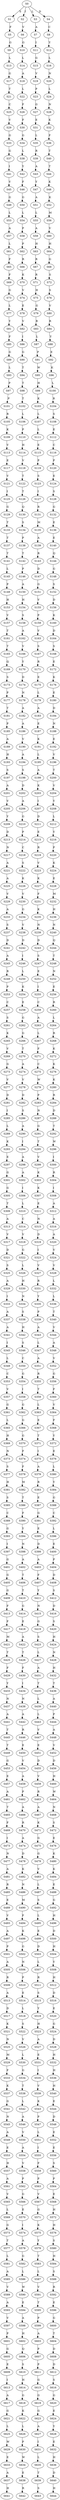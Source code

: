 strict digraph  {
	S0 -> S1 [ label = S ];
	S0 -> S2 [ label = I ];
	S0 -> S3 [ label = L ];
	S0 -> S4 [ label = D ];
	S1 -> S5 [ label = F ];
	S2 -> S6 [ label = V ];
	S3 -> S7 [ label = A ];
	S4 -> S8 [ label = C ];
	S5 -> S9 [ label = G ];
	S6 -> S10 [ label = G ];
	S7 -> S11 [ label = I ];
	S8 -> S12 [ label = Y ];
	S9 -> S13 [ label = L ];
	S10 -> S14 [ label = L ];
	S11 -> S15 [ label = G ];
	S12 -> S16 [ label = L ];
	S13 -> S17 [ label = G ];
	S14 -> S18 [ label = A ];
	S15 -> S19 [ label = V ];
	S16 -> S20 [ label = N ];
	S17 -> S21 [ label = T ];
	S18 -> S22 [ label = L ];
	S19 -> S23 [ label = P ];
	S20 -> S24 [ label = L ];
	S21 -> S25 [ label = C ];
	S22 -> S26 [ label = F ];
	S23 -> S27 [ label = G ];
	S24 -> S28 [ label = N ];
	S25 -> S29 [ label = V ];
	S26 -> S30 [ label = F ];
	S27 -> S31 [ label = E ];
	S28 -> S32 [ label = K ];
	S29 -> S33 [ label = G ];
	S30 -> S34 [ label = G ];
	S31 -> S35 [ label = L ];
	S32 -> S36 [ label = F ];
	S33 -> S37 [ label = G ];
	S34 -> S38 [ label = L ];
	S35 -> S39 [ label = R ];
	S36 -> S40 [ label = T ];
	S37 -> S41 [ label = I ];
	S38 -> S42 [ label = Y ];
	S39 -> S43 [ label = A ];
	S40 -> S44 [ label = T ];
	S41 -> S45 [ label = V ];
	S42 -> S46 [ label = F ];
	S43 -> S47 [ label = Y ];
	S44 -> S48 [ label = K ];
	S45 -> S49 [ label = G ];
	S46 -> S50 [ label = G ];
	S47 -> S51 [ label = A ];
	S48 -> S52 [ label = K ];
	S49 -> S53 [ label = L ];
	S50 -> S54 [ label = L ];
	S51 -> S55 [ label = L ];
	S52 -> S56 [ label = M ];
	S53 -> S57 [ label = A ];
	S54 -> S58 [ label = P ];
	S55 -> S59 [ label = A ];
	S56 -> S60 [ label = V ];
	S57 -> S61 [ label = L ];
	S58 -> S62 [ label = P ];
	S59 -> S63 [ label = H ];
	S60 -> S64 [ label = H ];
	S61 -> S65 [ label = F ];
	S62 -> S66 [ label = R ];
	S63 -> S67 [ label = R ];
	S64 -> S68 [ label = G ];
	S65 -> S69 [ label = F ];
	S66 -> S70 [ label = K ];
	S67 -> S71 [ label = R ];
	S68 -> S72 [ label = S ];
	S69 -> S73 [ label = G ];
	S70 -> S74 [ label = V ];
	S71 -> S75 [ label = H ];
	S72 -> S76 [ label = S ];
	S73 -> S77 [ label = L ];
	S74 -> S78 [ label = E ];
	S75 -> S79 [ label = G ];
	S76 -> S80 [ label = V ];
	S77 -> S81 [ label = Y ];
	S78 -> S82 [ label = V ];
	S79 -> S83 [ label = R ];
	S80 -> S84 [ label = R ];
	S81 -> S85 [ label = F ];
	S82 -> S86 [ label = I ];
	S83 -> S87 [ label = L ];
	S84 -> S88 [ label = Y ];
	S85 -> S89 [ label = G ];
	S86 -> S90 [ label = G ];
	S87 -> S91 [ label = P ];
	S88 -> S92 [ label = E ];
	S89 -> S93 [ label = L ];
	S90 -> S94 [ label = T ];
	S91 -> S95 [ label = W ];
	S92 -> S96 [ label = K ];
	S93 -> S97 [ label = P ];
	S94 -> S98 [ label = T ];
	S95 -> S99 [ label = H ];
	S96 -> S100 [ label = L ];
	S97 -> S101 [ label = P ];
	S98 -> S102 [ label = T ];
	S99 -> S103 [ label = K ];
	S100 -> S104 [ label = R ];
	S101 -> S105 [ label = R ];
	S102 -> S106 [ label = L ];
	S103 -> S107 [ label = L ];
	S104 -> S108 [ label = S ];
	S105 -> S109 [ label = K ];
	S106 -> S110 [ label = P ];
	S107 -> S111 [ label = L ];
	S108 -> S112 [ label = E ];
	S109 -> S113 [ label = V ];
	S110 -> S114 [ label = H ];
	S111 -> S115 [ label = E ];
	S112 -> S116 [ label = C ];
	S113 -> S117 [ label = E ];
	S114 -> S118 [ label = V ];
	S115 -> S119 [ label = P ];
	S116 -> S120 [ label = P ];
	S117 -> S121 [ label = V ];
	S118 -> S122 [ label = T ];
	S119 -> S123 [ label = S ];
	S120 -> S124 [ label = E ];
	S121 -> S125 [ label = I ];
	S122 -> S126 [ label = T ];
	S123 -> S127 [ label = I ];
	S124 -> S128 [ label = S ];
	S125 -> S129 [ label = G ];
	S126 -> S130 [ label = Q ];
	S127 -> S131 [ label = R ];
	S128 -> S132 [ label = G ];
	S129 -> S133 [ label = T ];
	S130 -> S134 [ label = S ];
	S131 -> S135 [ label = M ];
	S132 -> S136 [ label = E ];
	S133 -> S137 [ label = T ];
	S134 -> S138 [ label = P ];
	S135 -> S139 [ label = A ];
	S136 -> S140 [ label = E ];
	S137 -> S141 [ label = T ];
	S138 -> S142 [ label = T ];
	S139 -> S143 [ label = R ];
	S140 -> S144 [ label = Q ];
	S141 -> S145 [ label = L ];
	S142 -> S146 [ label = P ];
	S143 -> S147 [ label = D ];
	S144 -> S148 [ label = G ];
	S145 -> S149 [ label = P ];
	S146 -> S150 [ label = A ];
	S147 -> S151 [ label = G ];
	S148 -> S152 [ label = S ];
	S149 -> S153 [ label = H ];
	S150 -> S154 [ label = H ];
	S151 -> S155 [ label = V ];
	S152 -> S156 [ label = D ];
	S153 -> S157 [ label = V ];
	S154 -> S158 [ label = S ];
	S155 -> S159 [ label = P ];
	S156 -> S160 [ label = K ];
	S157 -> S161 [ label = T ];
	S158 -> S162 [ label = A ];
	S159 -> S163 [ label = V ];
	S160 -> S164 [ label = D ];
	S161 -> S165 [ label = T ];
	S162 -> S166 [ label = V ];
	S163 -> S167 [ label = S ];
	S164 -> S168 [ label = S ];
	S165 -> S169 [ label = Q ];
	S166 -> S170 [ label = Y ];
	S167 -> S171 [ label = R ];
	S168 -> S172 [ label = E ];
	S169 -> S173 [ label = S ];
	S170 -> S174 [ label = D ];
	S171 -> S175 [ label = E ];
	S172 -> S176 [ label = K ];
	S173 -> S177 [ label = P ];
	S174 -> S178 [ label = N ];
	S175 -> S179 [ label = L ];
	S176 -> S180 [ label = E ];
	S177 -> S181 [ label = T ];
	S178 -> S182 [ label = A ];
	S179 -> S183 [ label = A ];
	S180 -> S184 [ label = D ];
	S181 -> S185 [ label = P ];
	S182 -> S186 [ label = A ];
	S183 -> S187 [ label = E ];
	S184 -> S188 [ label = N ];
	S185 -> S189 [ label = A ];
	S186 -> S190 [ label = V ];
	S187 -> S191 [ label = K ];
	S188 -> S192 [ label = E ];
	S189 -> S193 [ label = H ];
	S190 -> S194 [ label = A ];
	S191 -> S195 [ label = L ];
	S192 -> S196 [ label = V ];
	S193 -> S197 [ label = S ];
	S194 -> S198 [ label = S ];
	S195 -> S199 [ label = A ];
	S196 -> S200 [ label = T ];
	S197 -> S201 [ label = A ];
	S198 -> S202 [ label = D ];
	S199 -> S203 [ label = K ];
	S200 -> S204 [ label = V ];
	S201 -> S205 [ label = V ];
	S202 -> S206 [ label = A ];
	S203 -> S207 [ label = I ];
	S204 -> S208 [ label = Y ];
	S205 -> S209 [ label = Y ];
	S206 -> S210 [ label = G ];
	S207 -> S211 [ label = D ];
	S208 -> S212 [ label = L ];
	S209 -> S213 [ label = D ];
	S210 -> S214 [ label = P ];
	S211 -> S215 [ label = E ];
	S212 -> S216 [ label = Y ];
	S213 -> S217 [ label = N ];
	S214 -> S218 [ label = C ];
	S215 -> S219 [ label = R ];
	S216 -> S220 [ label = P ];
	S217 -> S221 [ label = A ];
	S218 -> S222 [ label = S ];
	S219 -> S223 [ label = V ];
	S220 -> S224 [ label = K ];
	S221 -> S225 [ label = A ];
	S222 -> S226 [ label = K ];
	S223 -> S227 [ label = K ];
	S224 -> S228 [ label = E ];
	S225 -> S229 [ label = V ];
	S226 -> S230 [ label = V ];
	S227 -> S231 [ label = F ];
	S228 -> S232 [ label = M ];
	S229 -> S233 [ label = A ];
	S230 -> S234 [ label = G ];
	S231 -> S235 [ label = K ];
	S232 -> S236 [ label = H ];
	S233 -> S237 [ label = S ];
	S234 -> S238 [ label = V ];
	S235 -> S239 [ label = N ];
	S236 -> S240 [ label = N ];
	S237 -> S241 [ label = D ];
	S238 -> S242 [ label = D ];
	S239 -> S243 [ label = D ];
	S240 -> S244 [ label = Q ];
	S241 -> S245 [ label = A ];
	S242 -> S246 [ label = I ];
	S243 -> S247 [ label = S ];
	S244 -> S248 [ label = T ];
	S245 -> S249 [ label = R ];
	S246 -> S250 [ label = L ];
	S247 -> S251 [ label = E ];
	S248 -> S252 [ label = N ];
	S249 -> S253 [ label = P ];
	S250 -> S254 [ label = K ];
	S251 -> S255 [ label = I ];
	S252 -> S256 [ label = E ];
	S253 -> S257 [ label = C ];
	S254 -> S258 [ label = E ];
	S255 -> S259 [ label = C ];
	S256 -> S260 [ label = R ];
	S257 -> S261 [ label = S ];
	S258 -> S262 [ label = G ];
	S259 -> S263 [ label = A ];
	S260 -> S264 [ label = L ];
	S261 -> S265 [ label = K ];
	S262 -> S266 [ label = G ];
	S263 -> S267 [ label = L ];
	S264 -> S268 [ label = R ];
	S265 -> S269 [ label = V ];
	S266 -> S270 [ label = T ];
	S267 -> S271 [ label = F ];
	S268 -> S272 [ label = K ];
	S269 -> S273 [ label = G ];
	S270 -> S274 [ label = A ];
	S271 -> S275 [ label = C ];
	S272 -> S276 [ label = K ];
	S273 -> S277 [ label = V ];
	S274 -> S278 [ label = V ];
	S275 -> S279 [ label = W ];
	S276 -> S280 [ label = K ];
	S277 -> S281 [ label = D ];
	S278 -> S282 [ label = D ];
	S279 -> S283 [ label = P ];
	S280 -> S284 [ label = R ];
	S281 -> S285 [ label = I ];
	S282 -> S286 [ label = S ];
	S283 -> S287 [ label = N ];
	S284 -> S288 [ label = D ];
	S285 -> S289 [ label = L ];
	S286 -> S290 [ label = A ];
	S287 -> S291 [ label = G ];
	S288 -> S292 [ label = T ];
	S289 -> S293 [ label = K ];
	S290 -> S294 [ label = I ];
	S291 -> S295 [ label = T ];
	S292 -> S296 [ label = W ];
	S293 -> S297 [ label = E ];
	S294 -> S298 [ label = A ];
	S295 -> S299 [ label = V ];
	S296 -> S300 [ label = I ];
	S297 -> S301 [ label = G ];
	S298 -> S302 [ label = A ];
	S299 -> S303 [ label = K ];
	S300 -> S304 [ label = R ];
	S301 -> S305 [ label = G ];
	S302 -> S306 [ label = I ];
	S303 -> S307 [ label = K ];
	S304 -> S308 [ label = I ];
	S305 -> S309 [ label = T ];
	S306 -> S310 [ label = L ];
	S307 -> S311 [ label = E ];
	S308 -> S312 [ label = A ];
	S309 -> S313 [ label = A ];
	S310 -> S314 [ label = C ];
	S311 -> S315 [ label = N ];
	S312 -> S316 [ label = A ];
	S313 -> S317 [ label = V ];
	S314 -> S318 [ label = V ];
	S315 -> S319 [ label = D ];
	S316 -> S320 [ label = A ];
	S317 -> S321 [ label = D ];
	S318 -> S322 [ label = G ];
	S319 -> S323 [ label = I ];
	S320 -> S324 [ label = V ];
	S321 -> S325 [ label = S ];
	S322 -> S326 [ label = L ];
	S323 -> S327 [ label = V ];
	S324 -> S328 [ label = V ];
	S325 -> S329 [ label = A ];
	S326 -> S330 [ label = H ];
	S327 -> S331 [ label = R ];
	S328 -> S332 [ label = L ];
	S329 -> S333 [ label = I ];
	S330 -> S334 [ label = N ];
	S331 -> S335 [ label = Y ];
	S332 -> S336 [ label = L ];
	S333 -> S337 [ label = A ];
	S334 -> S338 [ label = S ];
	S335 -> S339 [ label = P ];
	S336 -> S340 [ label = T ];
	S337 -> S341 [ label = A ];
	S338 -> S342 [ label = H ];
	S339 -> S343 [ label = A ];
	S340 -> S344 [ label = V ];
	S341 -> S345 [ label = I ];
	S342 -> S346 [ label = S ];
	S343 -> S347 [ label = L ];
	S344 -> S348 [ label = A ];
	S345 -> S349 [ label = L ];
	S346 -> S350 [ label = C ];
	S347 -> S351 [ label = A ];
	S348 -> S352 [ label = V ];
	S349 -> S353 [ label = C ];
	S350 -> S354 [ label = G ];
	S351 -> S355 [ label = R ];
	S352 -> S356 [ label = G ];
	S353 -> S357 [ label = V ];
	S354 -> S358 [ label = I ];
	S355 -> S359 [ label = T ];
	S356 -> S360 [ label = F ];
	S357 -> S361 [ label = G ];
	S358 -> S362 [ label = G ];
	S359 -> S363 [ label = L ];
	S360 -> S364 [ label = V ];
	S361 -> S365 [ label = L ];
	S362 -> S366 [ label = G ];
	S363 -> S367 [ label = E ];
	S364 -> S368 [ label = F ];
	S365 -> S369 [ label = H ];
	S366 -> S370 [ label = G ];
	S367 -> S371 [ label = T ];
	S368 -> S372 [ label = Y ];
	S369 -> S373 [ label = N ];
	S370 -> S374 [ label = F ];
	S371 -> S375 [ label = I ];
	S372 -> S376 [ label = E ];
	S373 -> S377 [ label = S ];
	S374 -> S378 [ label = F ];
	S375 -> S379 [ label = A ];
	S376 -> S380 [ label = L ];
	S377 -> S381 [ label = H ];
	S378 -> S382 [ label = M ];
	S379 -> S383 [ label = R ];
	S380 -> S384 [ label = Y ];
	S381 -> S385 [ label = S ];
	S382 -> S386 [ label = T ];
	S383 -> S387 [ label = E ];
	S384 -> S388 [ label = G ];
	S385 -> S389 [ label = C ];
	S386 -> S390 [ label = F ];
	S387 -> S391 [ label = G ];
	S388 -> S392 [ label = C ];
	S389 -> S393 [ label = G ];
	S390 -> S394 [ label = Y ];
	S391 -> S395 [ label = E ];
	S392 -> S396 [ label = L ];
	S393 -> S397 [ label = I ];
	S394 -> S398 [ label = N ];
	S395 -> S399 [ label = D ];
	S396 -> S400 [ label = E ];
	S397 -> S401 [ label = G ];
	S398 -> S402 [ label = A ];
	S399 -> S403 [ label = A ];
	S400 -> S404 [ label = P ];
	S401 -> S405 [ label = G ];
	S402 -> S406 [ label = T ];
	S403 -> S407 [ label = F ];
	S404 -> S408 [ label = D ];
	S405 -> S409 [ label = G ];
	S406 -> S410 [ label = T ];
	S407 -> S411 [ label = Y ];
	S408 -> S412 [ label = S ];
	S409 -> S413 [ label = F ];
	S410 -> S414 [ label = G ];
	S411 -> S415 [ label = N ];
	S412 -> S416 [ label = D ];
	S413 -> S417 [ label = F ];
	S414 -> S418 [ label = E ];
	S415 -> S419 [ label = G ];
	S416 -> S420 [ label = S ];
	S417 -> S421 [ label = M ];
	S418 -> S422 [ label = A ];
	S419 -> S423 [ label = S ];
	S420 -> S424 [ label = H ];
	S421 -> S425 [ label = T ];
	S422 -> S426 [ label = T ];
	S423 -> S427 [ label = L ];
	S424 -> S428 [ label = N ];
	S425 -> S429 [ label = F ];
	S426 -> S430 [ label = F ];
	S427 -> S431 [ label = A ];
	S428 -> S432 [ label = H ];
	S429 -> S433 [ label = Y ];
	S430 -> S434 [ label = I ];
	S431 -> S435 [ label = T ];
	S432 -> S436 [ label = T ];
	S433 -> S437 [ label = N ];
	S434 -> S438 [ label = N ];
	S435 -> S439 [ label = L ];
	S436 -> S440 [ label = A ];
	S437 -> S441 [ label = A ];
	S438 -> S442 [ label = A ];
	S439 -> S443 [ label = L ];
	S440 -> S444 [ label = P ];
	S441 -> S445 [ label = T ];
	S442 -> S446 [ label = R ];
	S443 -> S447 [ label = V ];
	S444 -> S448 [ label = A ];
	S445 -> S449 [ label = T ];
	S446 -> S450 [ label = E ];
	S447 -> S451 [ label = E ];
	S448 -> S452 [ label = V ];
	S449 -> S453 [ label = G ];
	S450 -> S454 [ label = V ];
	S451 -> S455 [ label = D ];
	S452 -> S456 [ label = D ];
	S453 -> S457 [ label = E ];
	S454 -> S458 [ label = A ];
	S455 -> S459 [ label = V ];
	S456 -> S460 [ label = H ];
	S457 -> S461 [ label = A ];
	S458 -> S462 [ label = P ];
	S459 -> S463 [ label = R ];
	S460 -> S464 [ label = W ];
	S461 -> S465 [ label = T ];
	S462 -> S466 [ label = A ];
	S463 -> S467 [ label = A ];
	S464 -> S468 [ label = N ];
	S465 -> S469 [ label = F ];
	S466 -> S470 [ label = R ];
	S467 -> S471 [ label = K ];
	S468 -> S472 [ label = S ];
	S469 -> S473 [ label = I ];
	S470 -> S474 [ label = A ];
	S471 -> S475 [ label = G ];
	S472 -> S476 [ label = E ];
	S473 -> S477 [ label = N ];
	S474 -> S478 [ label = D ];
	S475 -> S479 [ label = G ];
	S476 -> S480 [ label = K ];
	S477 -> S481 [ label = A ];
	S478 -> S482 [ label = K ];
	S479 -> S483 [ label = V ];
	S480 -> S484 [ label = K ];
	S481 -> S485 [ label = R ];
	S482 -> S486 [ label = N ];
	S483 -> S487 [ label = L ];
	S484 -> S488 [ label = E ];
	S485 -> S489 [ label = E ];
	S486 -> S490 [ label = M ];
	S487 -> S491 [ label = S ];
	S488 -> S492 [ label = G ];
	S489 -> S493 [ label = V ];
	S490 -> S494 [ label = F ];
	S491 -> S495 [ label = L ];
	S492 -> S496 [ label = H ];
	S493 -> S497 [ label = A ];
	S494 -> S498 [ label = K ];
	S495 -> S499 [ label = E ];
	S496 -> S500 [ label = D ];
	S497 -> S501 [ label = P ];
	S498 -> S502 [ label = G ];
	S499 -> S503 [ label = D ];
	S500 -> S504 [ label = H ];
	S501 -> S505 [ label = A ];
	S502 -> S506 [ label = N ];
	S503 -> S507 [ label = L ];
	S504 -> S508 [ label = Y ];
	S505 -> S509 [ label = R ];
	S506 -> S510 [ label = P ];
	S507 -> S511 [ label = R ];
	S508 -> S512 [ label = H ];
	S509 -> S513 [ label = A ];
	S510 -> S514 [ label = E ];
	S511 -> S515 [ label = S ];
	S512 -> S516 [ label = D ];
	S513 -> S517 [ label = D ];
	S514 -> S518 [ label = L ];
	S515 -> S519 [ label = Y ];
	S516 -> S520 [ label = E ];
	S517 -> S521 [ label = K ];
	S518 -> S522 [ label = S ];
	S519 -> S523 [ label = H ];
	S520 -> S524 [ label = G ];
	S521 -> S525 [ label = N ];
	S522 -> S526 [ label = V ];
	S523 -> S527 [ label = A ];
	S524 -> S528 [ label = D ];
	S525 -> S529 [ label = M ];
	S526 -> S530 [ label = L ];
	S527 -> S531 [ label = E ];
	S528 -> S532 [ label = H ];
	S529 -> S533 [ label = F ];
	S530 -> S534 [ label = G ];
	S531 -> S535 [ label = I ];
	S532 -> S536 [ label = H ];
	S533 -> S537 [ label = K ];
	S534 -> S538 [ label = T ];
	S535 -> S539 [ label = V ];
	S536 -> S540 [ label = H ];
	S537 -> S541 [ label = G ];
	S538 -> S542 [ label = L ];
	S539 -> S543 [ label = K ];
	S540 -> S544 [ label = E ];
	S541 -> S545 [ label = N ];
	S542 -> S546 [ label = A ];
	S543 -> S547 [ label = P ];
	S544 -> S548 [ label = D ];
	S545 -> S549 [ label = A ];
	S546 -> S550 [ label = V ];
	S547 -> S551 [ label = L ];
	S548 -> S552 [ label = E ];
	S549 -> S553 [ label = E ];
	S550 -> S554 [ label = A ];
	S551 -> S555 [ label = I ];
	S552 -> S556 [ label = E ];
	S553 -> S557 [ label = H ];
	S554 -> S558 [ label = V ];
	S555 -> S559 [ label = F ];
	S556 -> S560 [ label = S ];
	S557 -> S561 [ label = A ];
	S558 -> S562 [ label = P ];
	S559 -> S563 [ label = P ];
	S560 -> S564 [ label = P ];
	S561 -> S565 [ label = V ];
	S562 -> S566 [ label = G ];
	S563 -> S567 [ label = V ];
	S564 -> S568 [ label = E ];
	S565 -> S569 [ label = L ];
	S566 -> S570 [ label = E ];
	S567 -> S571 [ label = G ];
	S568 -> S572 [ label = H ];
	S569 -> S573 [ label = G ];
	S570 -> S574 [ label = I ];
	S571 -> S575 [ label = K ];
	S572 -> S576 [ label = H ];
	S573 -> S577 [ label = T ];
	S574 -> S578 [ label = A ];
	S575 -> S579 [ label = Y ];
	S576 -> S580 [ label = S ];
	S577 -> S581 [ label = L ];
	S578 -> S582 [ label = G ];
	S579 -> S583 [ label = T ];
	S580 -> S584 [ label = H ];
	S581 -> S585 [ label = A ];
	S582 -> S586 [ label = L ];
	S583 -> S587 [ label = L ];
	S584 -> S588 [ label = S ];
	S585 -> S589 [ label = V ];
	S586 -> S590 [ label = W ];
	S587 -> S591 [ label = V ];
	S588 -> S592 [ label = R ];
	S589 -> S593 [ label = A ];
	S590 -> S594 [ label = E ];
	S591 -> S595 [ label = T ];
	S592 -> S596 [ label = E ];
	S593 -> S597 [ label = V ];
	S594 -> S598 [ label = A ];
	S595 -> S599 [ label = P ];
	S596 -> S600 [ label = G ];
	S597 -> S601 [ label = P ];
	S598 -> S602 [ label = H ];
	S599 -> S603 [ label = A ];
	S600 -> S604 [ label = T ];
	S601 -> S605 [ label = G ];
	S602 -> S606 [ label = Q ];
	S603 -> S607 [ label = P ];
	S604 -> S608 [ label = D ];
	S605 -> S609 [ label = E ];
	S606 -> S610 [ label = S ];
	S607 -> S611 [ label = P ];
	S608 -> S612 [ label = D ];
	S609 -> S613 [ label = I ];
	S610 -> S614 [ label = H ];
	S611 -> S615 [ label = G ];
	S612 -> S616 [ label = S ];
	S613 -> S617 [ label = A ];
	S614 -> S618 [ label = G ];
	S615 -> S619 [ label = G ];
	S616 -> S620 [ label = G ];
	S617 -> S621 [ label = G ];
	S618 -> S622 [ label = K ];
	S619 -> S623 [ label = G ];
	S620 -> S624 [ label = E ];
	S621 -> S625 [ label = L ];
	S622 -> S626 [ label = L ];
	S623 -> S627 [ label = A ];
	S624 -> S628 [ label = Y ];
	S625 -> S629 [ label = W ];
	S626 -> S630 [ label = P ];
	S627 -> S631 [ label = I ];
	S628 -> S632 [ label = E ];
	S629 -> S633 [ label = E ];
	S630 -> S634 [ label = W ];
	S631 -> S635 [ label = L ];
	S632 -> S636 [ label = H ];
	S633 -> S637 [ label = A ];
	S634 -> S638 [ label = E ];
	S635 -> S639 [ label = T ];
	S636 -> S640 [ label = D ];
	S637 -> S641 [ label = H ];
	S638 -> S642 [ label = R ];
	S639 -> S643 [ label = S ];
	S640 -> S644 [ label = H ];
}
